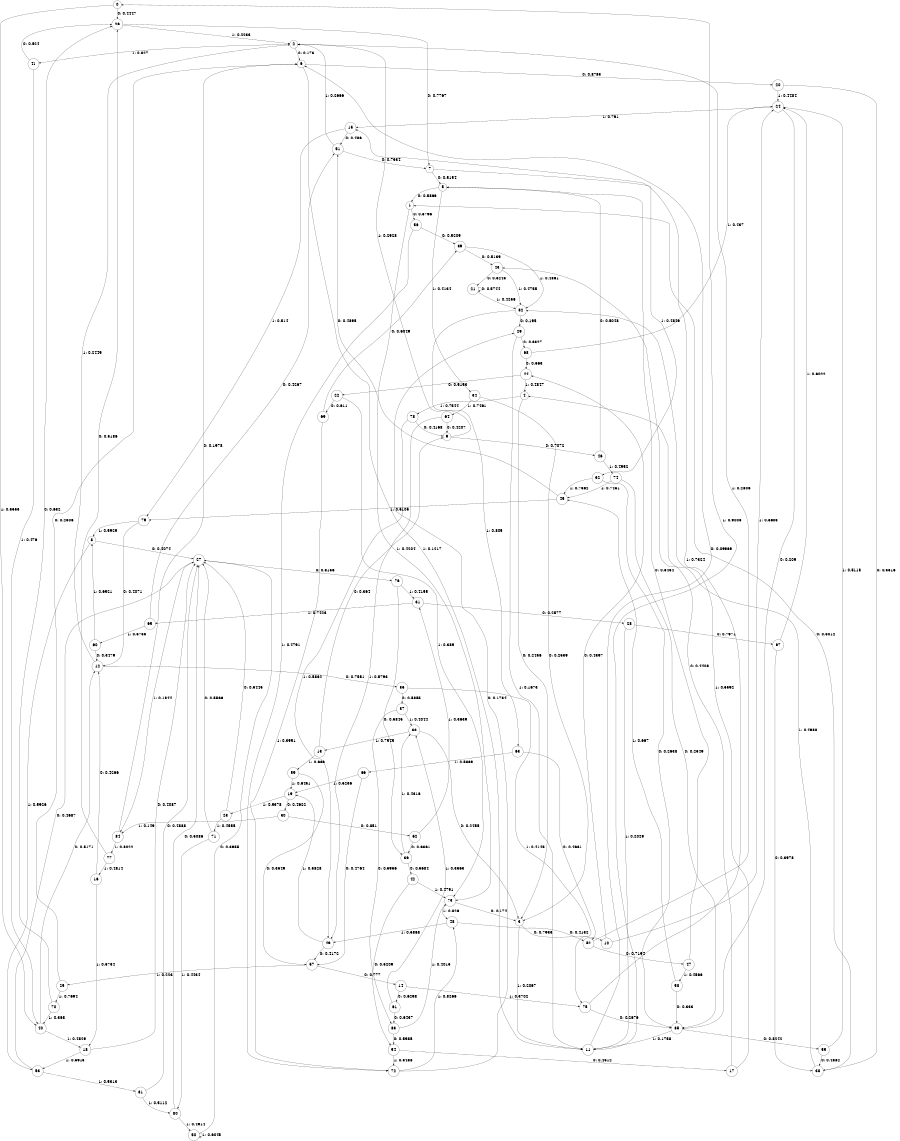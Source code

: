 digraph "ch7concat_phase3_L9" {
size = "6,8.5";
ratio = "fill";
node [shape = circle];
node [fontsize = 24];
edge [fontsize = 24];
0 -> 26 [label = "0: 0.4447   "];
0 -> 40 [label = "1: 0.5553   "];
1 -> 56 [label = "0: 0.5796   "];
1 -> 73 [label = "1: 0.4204   "];
2 -> 6 [label = "0: 0.173    "];
2 -> 41 [label = "1: 0.827    "];
3 -> 10 [label = "0: 0.7933   "];
3 -> 11 [label = "1: 0.2067   "];
4 -> 3 [label = "0: 0.2456   "];
4 -> 78 [label = "1: 0.7544   "];
5 -> 1 [label = "0: 0.5866   "];
5 -> 34 [label = "1: 0.4134   "];
6 -> 20 [label = "0: 0.8783   "];
6 -> 11 [label = "1: 0.1217   "];
7 -> 5 [label = "0: 0.5154   "];
7 -> 32 [label = "1: 0.4846   "];
8 -> 27 [label = "0: 0.4074   "];
8 -> 53 [label = "1: 0.5926   "];
9 -> 46 [label = "0: 0.7072   "];
9 -> 2 [label = "1: 0.2928   "];
10 -> 44 [label = "0: 0.4397   "];
10 -> 24 [label = "1: 0.5603   "];
11 -> 6 [label = "0: 0.09969  "];
11 -> 0 [label = "1: 0.9003   "];
12 -> 35 [label = "0: 0.7551   "];
12 -> 2 [label = "1: 0.2449   "];
13 -> 9 [label = "0: 0.364    "];
13 -> 59 [label = "1: 0.636    "];
14 -> 61 [label = "0: 0.6298   "];
14 -> 75 [label = "1: 0.3702   "];
15 -> 51 [label = "0: 0.486    "];
15 -> 79 [label = "1: 0.514    "];
16 -> 12 [label = "0: 0.4266   "];
16 -> 18 [label = "1: 0.5734   "];
17 -> 43 [label = "0: 0.4408   "];
17 -> 82 [label = "1: 0.5592   "];
18 -> 27 [label = "0: 0.4087   "];
18 -> 53 [label = "1: 0.5913   "];
19 -> 30 [label = "0: 0.4622   "];
19 -> 23 [label = "1: 0.5378   "];
20 -> 38 [label = "0: 0.5516   "];
20 -> 24 [label = "1: 0.4484   "];
21 -> 21 [label = "0: 0.5744   "];
21 -> 82 [label = "1: 0.4256   "];
22 -> 69 [label = "0: 0.611    "];
22 -> 73 [label = "1: 0.389    "];
23 -> 27 [label = "0: 0.5445   "];
23 -> 71 [label = "1: 0.4555   "];
24 -> 85 [label = "0: 0.209    "];
24 -> 15 [label = "1: 0.791    "];
25 -> 6 [label = "0: 0.2306   "];
25 -> 70 [label = "1: 0.7694   "];
26 -> 7 [label = "0: 0.7767   "];
26 -> 2 [label = "1: 0.2233   "];
27 -> 76 [label = "0: 0.8156   "];
27 -> 84 [label = "1: 0.1844   "];
28 -> 67 [label = "0: 0.7971   "];
28 -> 11 [label = "1: 0.2029   "];
29 -> 68 [label = "0: 0.8327   "];
29 -> 11 [label = "1: 0.1673   "];
30 -> 62 [label = "0: 0.851    "];
30 -> 84 [label = "1: 0.149    "];
31 -> 28 [label = "0: 0.2577   "];
31 -> 65 [label = "1: 0.7423   "];
32 -> 85 [label = "0: 0.2638   "];
32 -> 45 [label = "1: 0.7362   "];
33 -> 3 [label = "0: 0.2455   "];
33 -> 13 [label = "1: 0.7545   "];
34 -> 3 [label = "0: 0.2539   "];
34 -> 64 [label = "1: 0.7461   "];
35 -> 37 [label = "0: 0.5855   "];
35 -> 75 [label = "1: 0.4145   "];
36 -> 42 [label = "0: 0.5684   "];
36 -> 33 [label = "1: 0.4316   "];
37 -> 83 [label = "0: 0.5956   "];
37 -> 33 [label = "1: 0.4044   "];
38 -> 1 [label = "0: 0.5012   "];
38 -> 4 [label = "1: 0.4988   "];
39 -> 43 [label = "0: 0.5139   "];
39 -> 82 [label = "1: 0.4861   "];
40 -> 12 [label = "0: 0.5171   "];
40 -> 18 [label = "1: 0.4829   "];
41 -> 26 [label = "0: 0.524    "];
41 -> 40 [label = "1: 0.476    "];
42 -> 54 [label = "0: 0.5209   "];
42 -> 73 [label = "1: 0.4791   "];
43 -> 21 [label = "0: 0.5245   "];
43 -> 82 [label = "1: 0.4755   "];
44 -> 22 [label = "0: 0.5153   "];
44 -> 4 [label = "1: 0.4847   "];
45 -> 51 [label = "0: 0.4895   "];
45 -> 79 [label = "1: 0.5105   "];
46 -> 5 [label = "0: 0.5048   "];
46 -> 74 [label = "1: 0.4952   "];
47 -> 5 [label = "0: 0.5434   "];
47 -> 58 [label = "1: 0.4566   "];
48 -> 52 [label = "0: 0.4132   "];
48 -> 49 [label = "1: 0.5868   "];
49 -> 57 [label = "0: 0.4172   "];
49 -> 19 [label = "1: 0.5828   "];
50 -> 27 [label = "0: 0.3955   "];
50 -> 50 [label = "1: 0.6045   "];
51 -> 7 [label = "0: 0.7334   "];
51 -> 2 [label = "1: 0.2666   "];
52 -> 47 [label = "0: 0.7194   "];
52 -> 2 [label = "1: 0.2806   "];
53 -> 27 [label = "0: 0.4687   "];
53 -> 81 [label = "1: 0.5313   "];
54 -> 17 [label = "0: 0.4512   "];
54 -> 72 [label = "1: 0.5488   "];
55 -> 38 [label = "0: 0.4882   "];
55 -> 24 [label = "1: 0.5118   "];
56 -> 39 [label = "0: 0.5209   "];
56 -> 72 [label = "1: 0.4791   "];
57 -> 14 [label = "0: 0.777    "];
57 -> 25 [label = "1: 0.223    "];
58 -> 85 [label = "0: 0.333    "];
58 -> 45 [label = "1: 0.667    "];
59 -> 57 [label = "0: 0.3549   "];
59 -> 19 [label = "1: 0.6451   "];
60 -> 12 [label = "0: 0.3479   "];
60 -> 8 [label = "1: 0.6521   "];
61 -> 83 [label = "0: 0.6437   "];
61 -> 33 [label = "1: 0.3563   "];
62 -> 36 [label = "0: 0.6361   "];
62 -> 31 [label = "1: 0.3639   "];
63 -> 52 [label = "0: 0.4631   "];
63 -> 66 [label = "1: 0.5369   "];
64 -> 9 [label = "0: 0.4207   "];
64 -> 49 [label = "1: 0.5793   "];
65 -> 51 [label = "0: 0.4267   "];
65 -> 60 [label = "1: 0.5733   "];
66 -> 57 [label = "0: 0.4764   "];
66 -> 19 [label = "1: 0.5236   "];
67 -> 38 [label = "0: 0.3978   "];
67 -> 24 [label = "1: 0.6022   "];
68 -> 44 [label = "0: 0.563    "];
68 -> 24 [label = "1: 0.437    "];
69 -> 39 [label = "0: 0.6049   "];
69 -> 72 [label = "1: 0.3951   "];
70 -> 26 [label = "0: 0.632    "];
70 -> 40 [label = "1: 0.368    "];
71 -> 27 [label = "0: 0.5566   "];
71 -> 80 [label = "1: 0.4434   "];
72 -> 29 [label = "0: 0.1734   "];
72 -> 48 [label = "1: 0.8266   "];
73 -> 3 [label = "0: 0.174    "];
73 -> 48 [label = "1: 0.826    "];
74 -> 85 [label = "0: 0.2549   "];
74 -> 45 [label = "1: 0.7451   "];
75 -> 85 [label = "0: 0.2676   "];
75 -> 15 [label = "1: 0.7324   "];
76 -> 36 [label = "0: 0.5845   "];
76 -> 31 [label = "1: 0.4155   "];
77 -> 26 [label = "0: 0.5186   "];
77 -> 16 [label = "1: 0.4814   "];
78 -> 9 [label = "0: 0.4168   "];
78 -> 49 [label = "1: 0.5832   "];
79 -> 12 [label = "0: 0.4071   "];
79 -> 8 [label = "1: 0.5929   "];
80 -> 27 [label = "0: 0.5086   "];
80 -> 50 [label = "1: 0.4914   "];
81 -> 27 [label = "0: 0.4888   "];
81 -> 80 [label = "1: 0.5112   "];
82 -> 29 [label = "0: 0.195    "];
82 -> 63 [label = "1: 0.805    "];
83 -> 54 [label = "0: 0.5985   "];
83 -> 73 [label = "1: 0.4015   "];
84 -> 6 [label = "0: 0.1978   "];
84 -> 77 [label = "1: 0.8022   "];
85 -> 55 [label = "0: 0.8242   "];
85 -> 11 [label = "1: 0.1758   "];
}